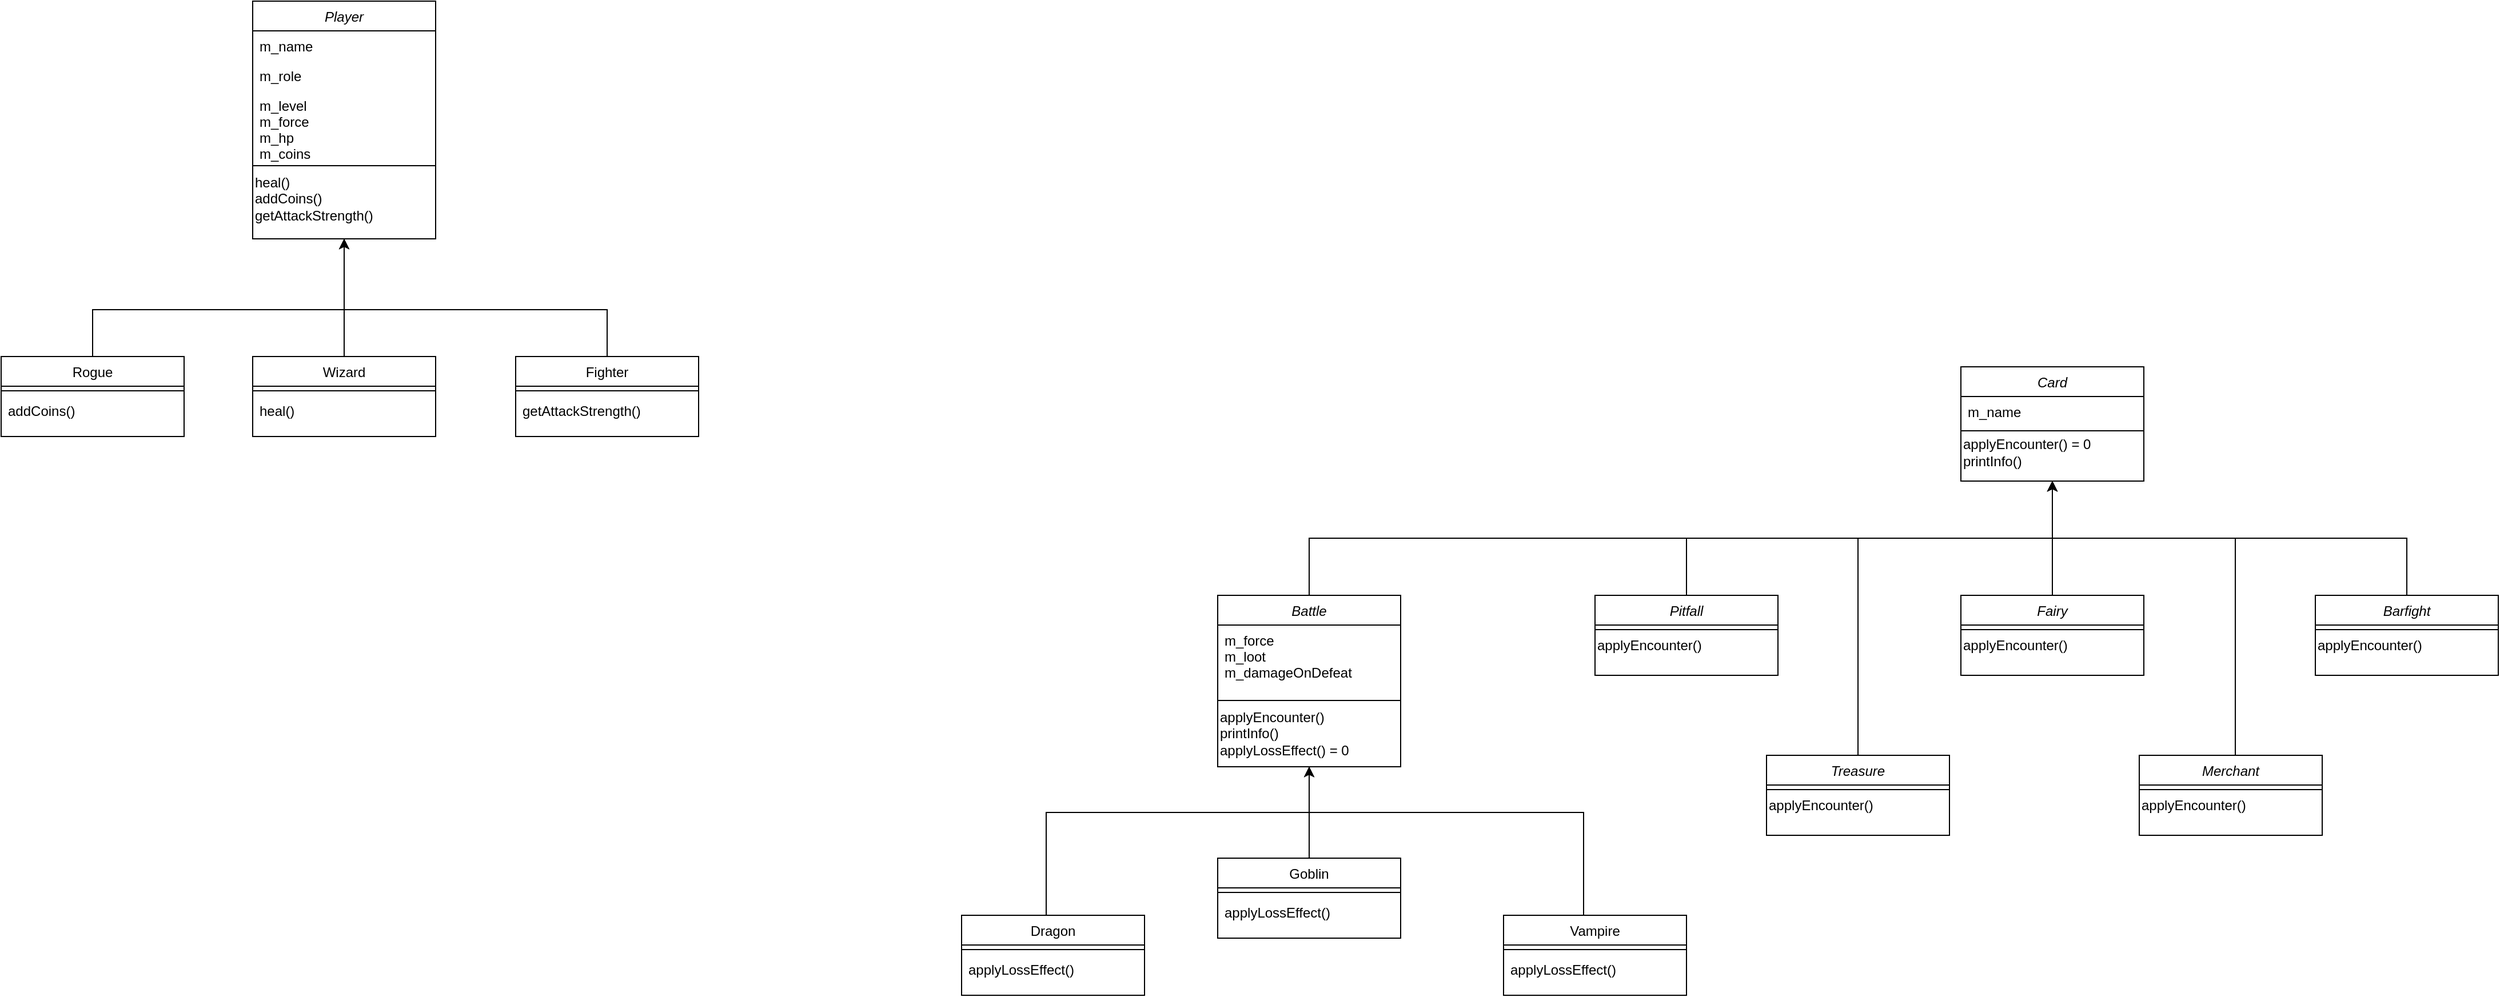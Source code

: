 <mxfile version="18.0.6" type="device"><diagram id="C5RBs43oDa-KdzZeNtuy" name="Page-1"><mxGraphModel dx="1865" dy="649" grid="1" gridSize="10" guides="1" tooltips="1" connect="1" arrows="1" fold="1" page="1" pageScale="1" pageWidth="827" pageHeight="1169" math="0" shadow="0"><root><mxCell id="WIyWlLk6GJQsqaUBKTNV-0"/><mxCell id="WIyWlLk6GJQsqaUBKTNV-1" parent="WIyWlLk6GJQsqaUBKTNV-0"/><mxCell id="zkfFHV4jXpPFQw0GAbJ--0" value="Player" style="swimlane;fontStyle=2;align=center;verticalAlign=top;childLayout=stackLayout;horizontal=1;startSize=26;horizontalStack=0;resizeParent=1;resizeLast=0;collapsible=1;marginBottom=0;rounded=0;shadow=0;strokeWidth=1;" parent="WIyWlLk6GJQsqaUBKTNV-1" vertex="1"><mxGeometry x="-470" y="50" width="160" height="208" as="geometry"><mxRectangle x="230" y="140" width="160" height="26" as="alternateBounds"/></mxGeometry></mxCell><mxCell id="zkfFHV4jXpPFQw0GAbJ--1" value="m_name" style="text;align=left;verticalAlign=top;spacingLeft=4;spacingRight=4;overflow=hidden;rotatable=0;points=[[0,0.5],[1,0.5]];portConstraint=eastwest;" parent="zkfFHV4jXpPFQw0GAbJ--0" vertex="1"><mxGeometry y="26" width="160" height="26" as="geometry"/></mxCell><mxCell id="zkfFHV4jXpPFQw0GAbJ--2" value="m_role" style="text;align=left;verticalAlign=top;spacingLeft=4;spacingRight=4;overflow=hidden;rotatable=0;points=[[0,0.5],[1,0.5]];portConstraint=eastwest;rounded=0;shadow=0;html=0;" parent="zkfFHV4jXpPFQw0GAbJ--0" vertex="1"><mxGeometry y="52" width="160" height="26" as="geometry"/></mxCell><mxCell id="zkfFHV4jXpPFQw0GAbJ--3" value="m_level&#10;m_force&#10;m_hp&#10;m_coins&#10;" style="text;align=left;verticalAlign=top;spacingLeft=4;spacingRight=4;overflow=hidden;rotatable=0;points=[[0,0.5],[1,0.5]];portConstraint=eastwest;rounded=0;shadow=0;html=0;" parent="zkfFHV4jXpPFQw0GAbJ--0" vertex="1"><mxGeometry y="78" width="160" height="62" as="geometry"/></mxCell><mxCell id="EZmwfJMDI4x0IS2ZVU02-0" value="" style="line;html=1;strokeWidth=1;align=left;verticalAlign=middle;spacingTop=-1;spacingLeft=3;spacingRight=3;rotatable=0;labelPosition=right;points=[];portConstraint=eastwest;" parent="zkfFHV4jXpPFQw0GAbJ--0" vertex="1"><mxGeometry y="140" width="160" height="8" as="geometry"/></mxCell><mxCell id="EZmwfJMDI4x0IS2ZVU02-1" value="heal()&lt;br&gt;addCoins()&lt;br&gt;getAttackStrength()&lt;br&gt;" style="text;html=1;align=left;verticalAlign=middle;resizable=0;points=[];autosize=1;strokeColor=none;fillColor=none;" parent="zkfFHV4jXpPFQw0GAbJ--0" vertex="1"><mxGeometry y="148" width="160" height="50" as="geometry"/></mxCell><mxCell id="EZmwfJMDI4x0IS2ZVU02-11" style="edgeStyle=orthogonalEdgeStyle;rounded=0;orthogonalLoop=1;jettySize=auto;html=1;entryX=0.5;entryY=1;entryDx=0;entryDy=0;" parent="WIyWlLk6GJQsqaUBKTNV-1" source="zkfFHV4jXpPFQw0GAbJ--13" target="zkfFHV4jXpPFQw0GAbJ--0" edge="1"><mxGeometry relative="1" as="geometry"/></mxCell><mxCell id="zkfFHV4jXpPFQw0GAbJ--13" value="Wizard" style="swimlane;fontStyle=0;align=center;verticalAlign=top;childLayout=stackLayout;horizontal=1;startSize=26;horizontalStack=0;resizeParent=1;resizeLast=0;collapsible=1;marginBottom=0;rounded=0;shadow=0;strokeWidth=1;" parent="WIyWlLk6GJQsqaUBKTNV-1" vertex="1"><mxGeometry x="-470" y="361" width="160" height="70" as="geometry"><mxRectangle x="340" y="380" width="170" height="26" as="alternateBounds"/></mxGeometry></mxCell><mxCell id="zkfFHV4jXpPFQw0GAbJ--15" value="" style="line;html=1;strokeWidth=1;align=left;verticalAlign=middle;spacingTop=-1;spacingLeft=3;spacingRight=3;rotatable=0;labelPosition=right;points=[];portConstraint=eastwest;" parent="zkfFHV4jXpPFQw0GAbJ--13" vertex="1"><mxGeometry y="26" width="160" height="8" as="geometry"/></mxCell><mxCell id="zkfFHV4jXpPFQw0GAbJ--14" value="heal()" style="text;align=left;verticalAlign=top;spacingLeft=4;spacingRight=4;overflow=hidden;rotatable=0;points=[[0,0.5],[1,0.5]];portConstraint=eastwest;" parent="zkfFHV4jXpPFQw0GAbJ--13" vertex="1"><mxGeometry y="34" width="160" height="26" as="geometry"/></mxCell><mxCell id="EZmwfJMDI4x0IS2ZVU02-12" style="edgeStyle=orthogonalEdgeStyle;rounded=0;orthogonalLoop=1;jettySize=auto;html=1;entryX=0.5;entryY=1;entryDx=0;entryDy=0;" parent="WIyWlLk6GJQsqaUBKTNV-1" source="EZmwfJMDI4x0IS2ZVU02-3" target="zkfFHV4jXpPFQw0GAbJ--0" edge="1"><mxGeometry relative="1" as="geometry"><Array as="points"><mxPoint x="-160" y="320"/><mxPoint x="-390" y="320"/></Array></mxGeometry></mxCell><mxCell id="EZmwfJMDI4x0IS2ZVU02-3" value="Fighter" style="swimlane;fontStyle=0;align=center;verticalAlign=top;childLayout=stackLayout;horizontal=1;startSize=26;horizontalStack=0;resizeParent=1;resizeLast=0;collapsible=1;marginBottom=0;rounded=0;shadow=0;strokeWidth=1;" parent="WIyWlLk6GJQsqaUBKTNV-1" vertex="1"><mxGeometry x="-240" y="361" width="160" height="70" as="geometry"><mxRectangle x="340" y="380" width="170" height="26" as="alternateBounds"/></mxGeometry></mxCell><mxCell id="EZmwfJMDI4x0IS2ZVU02-4" value="" style="line;html=1;strokeWidth=1;align=left;verticalAlign=middle;spacingTop=-1;spacingLeft=3;spacingRight=3;rotatable=0;labelPosition=right;points=[];portConstraint=eastwest;" parent="EZmwfJMDI4x0IS2ZVU02-3" vertex="1"><mxGeometry y="26" width="160" height="8" as="geometry"/></mxCell><mxCell id="EZmwfJMDI4x0IS2ZVU02-5" value="getAttackStrength()" style="text;align=left;verticalAlign=top;spacingLeft=4;spacingRight=4;overflow=hidden;rotatable=0;points=[[0,0.5],[1,0.5]];portConstraint=eastwest;" parent="EZmwfJMDI4x0IS2ZVU02-3" vertex="1"><mxGeometry y="34" width="160" height="26" as="geometry"/></mxCell><mxCell id="EZmwfJMDI4x0IS2ZVU02-10" style="edgeStyle=orthogonalEdgeStyle;rounded=0;orthogonalLoop=1;jettySize=auto;html=1;entryX=0.5;entryY=1;entryDx=0;entryDy=0;" parent="WIyWlLk6GJQsqaUBKTNV-1" source="EZmwfJMDI4x0IS2ZVU02-7" target="zkfFHV4jXpPFQw0GAbJ--0" edge="1"><mxGeometry relative="1" as="geometry"><Array as="points"><mxPoint x="-610" y="320"/><mxPoint x="-390" y="320"/></Array></mxGeometry></mxCell><mxCell id="EZmwfJMDI4x0IS2ZVU02-7" value="Rogue" style="swimlane;fontStyle=0;align=center;verticalAlign=top;childLayout=stackLayout;horizontal=1;startSize=26;horizontalStack=0;resizeParent=1;resizeLast=0;collapsible=1;marginBottom=0;rounded=0;shadow=0;strokeWidth=1;" parent="WIyWlLk6GJQsqaUBKTNV-1" vertex="1"><mxGeometry x="-690" y="361" width="160" height="70" as="geometry"><mxRectangle x="340" y="380" width="170" height="26" as="alternateBounds"/></mxGeometry></mxCell><mxCell id="EZmwfJMDI4x0IS2ZVU02-8" value="" style="line;html=1;strokeWidth=1;align=left;verticalAlign=middle;spacingTop=-1;spacingLeft=3;spacingRight=3;rotatable=0;labelPosition=right;points=[];portConstraint=eastwest;" parent="EZmwfJMDI4x0IS2ZVU02-7" vertex="1"><mxGeometry y="26" width="160" height="8" as="geometry"/></mxCell><mxCell id="EZmwfJMDI4x0IS2ZVU02-9" value="addCoins()" style="text;align=left;verticalAlign=top;spacingLeft=4;spacingRight=4;overflow=hidden;rotatable=0;points=[[0,0.5],[1,0.5]];portConstraint=eastwest;" parent="EZmwfJMDI4x0IS2ZVU02-7" vertex="1"><mxGeometry y="34" width="160" height="26" as="geometry"/></mxCell><mxCell id="dHxqus3_pSkuxVAbiuc6-0" value="Card" style="swimlane;fontStyle=2;align=center;verticalAlign=top;childLayout=stackLayout;horizontal=1;startSize=26;horizontalStack=0;resizeParent=1;resizeLast=0;collapsible=1;marginBottom=0;rounded=0;shadow=0;strokeWidth=1;" parent="WIyWlLk6GJQsqaUBKTNV-1" vertex="1"><mxGeometry x="1024" y="370" width="160" height="100" as="geometry"><mxRectangle x="230" y="140" width="160" height="26" as="alternateBounds"/></mxGeometry></mxCell><mxCell id="dHxqus3_pSkuxVAbiuc6-1" value="m_name" style="text;align=left;verticalAlign=top;spacingLeft=4;spacingRight=4;overflow=hidden;rotatable=0;points=[[0,0.5],[1,0.5]];portConstraint=eastwest;" parent="dHxqus3_pSkuxVAbiuc6-0" vertex="1"><mxGeometry y="26" width="160" height="26" as="geometry"/></mxCell><mxCell id="dHxqus3_pSkuxVAbiuc6-4" value="" style="line;html=1;strokeWidth=1;align=left;verticalAlign=middle;spacingTop=-1;spacingLeft=3;spacingRight=3;rotatable=0;labelPosition=right;points=[];portConstraint=eastwest;" parent="dHxqus3_pSkuxVAbiuc6-0" vertex="1"><mxGeometry y="52" width="160" height="8" as="geometry"/></mxCell><mxCell id="dHxqus3_pSkuxVAbiuc6-5" value="applyEncounter() = 0&lt;br&gt;printInfo()&lt;br&gt;" style="text;html=1;align=left;verticalAlign=middle;resizable=0;points=[];autosize=1;strokeColor=none;fillColor=none;" parent="dHxqus3_pSkuxVAbiuc6-0" vertex="1"><mxGeometry y="60" width="160" height="30" as="geometry"/></mxCell><mxCell id="dHxqus3_pSkuxVAbiuc6-26" style="edgeStyle=orthogonalEdgeStyle;rounded=0;orthogonalLoop=1;jettySize=auto;html=1;entryX=0.5;entryY=1;entryDx=0;entryDy=0;" parent="WIyWlLk6GJQsqaUBKTNV-1" source="dHxqus3_pSkuxVAbiuc6-6" target="dHxqus3_pSkuxVAbiuc6-0" edge="1"><mxGeometry relative="1" as="geometry"><Array as="points"><mxPoint x="454" y="520"/><mxPoint x="1104" y="520"/></Array></mxGeometry></mxCell><mxCell id="dHxqus3_pSkuxVAbiuc6-6" value="Battle" style="swimlane;fontStyle=2;align=center;verticalAlign=top;childLayout=stackLayout;horizontal=1;startSize=26;horizontalStack=0;resizeParent=1;resizeLast=0;collapsible=1;marginBottom=0;rounded=0;shadow=0;strokeWidth=1;" parent="WIyWlLk6GJQsqaUBKTNV-1" vertex="1"><mxGeometry x="374" y="570" width="160" height="150" as="geometry"><mxRectangle x="230" y="140" width="160" height="26" as="alternateBounds"/></mxGeometry></mxCell><mxCell id="dHxqus3_pSkuxVAbiuc6-9" value="m_force&#10;m_loot&#10;m_damageOnDefeat&#10;" style="text;align=left;verticalAlign=top;spacingLeft=4;spacingRight=4;overflow=hidden;rotatable=0;points=[[0,0.5],[1,0.5]];portConstraint=eastwest;rounded=0;shadow=0;html=0;" parent="dHxqus3_pSkuxVAbiuc6-6" vertex="1"><mxGeometry y="26" width="160" height="62" as="geometry"/></mxCell><mxCell id="dHxqus3_pSkuxVAbiuc6-10" value="" style="line;html=1;strokeWidth=1;align=left;verticalAlign=middle;spacingTop=-1;spacingLeft=3;spacingRight=3;rotatable=0;labelPosition=right;points=[];portConstraint=eastwest;" parent="dHxqus3_pSkuxVAbiuc6-6" vertex="1"><mxGeometry y="88" width="160" height="8" as="geometry"/></mxCell><mxCell id="dHxqus3_pSkuxVAbiuc6-11" value="applyEncounter()&lt;br&gt;printInfo()&lt;br&gt;applyLossEffect() = 0" style="text;html=1;align=left;verticalAlign=middle;resizable=0;points=[];autosize=1;strokeColor=none;fillColor=none;" parent="dHxqus3_pSkuxVAbiuc6-6" vertex="1"><mxGeometry y="96" width="160" height="50" as="geometry"/></mxCell><mxCell id="dHxqus3_pSkuxVAbiuc6-24" style="edgeStyle=orthogonalEdgeStyle;rounded=0;orthogonalLoop=1;jettySize=auto;html=1;entryX=0.5;entryY=1;entryDx=0;entryDy=0;" parent="WIyWlLk6GJQsqaUBKTNV-1" source="dHxqus3_pSkuxVAbiuc6-12" target="dHxqus3_pSkuxVAbiuc6-6" edge="1"><mxGeometry relative="1" as="geometry"/></mxCell><mxCell id="dHxqus3_pSkuxVAbiuc6-12" value="Goblin" style="swimlane;fontStyle=0;align=center;verticalAlign=top;childLayout=stackLayout;horizontal=1;startSize=26;horizontalStack=0;resizeParent=1;resizeLast=0;collapsible=1;marginBottom=0;rounded=0;shadow=0;strokeWidth=1;" parent="WIyWlLk6GJQsqaUBKTNV-1" vertex="1"><mxGeometry x="374" y="800" width="160" height="70" as="geometry"><mxRectangle x="340" y="380" width="170" height="26" as="alternateBounds"/></mxGeometry></mxCell><mxCell id="dHxqus3_pSkuxVAbiuc6-13" value="" style="line;html=1;strokeWidth=1;align=left;verticalAlign=middle;spacingTop=-1;spacingLeft=3;spacingRight=3;rotatable=0;labelPosition=right;points=[];portConstraint=eastwest;" parent="dHxqus3_pSkuxVAbiuc6-12" vertex="1"><mxGeometry y="26" width="160" height="8" as="geometry"/></mxCell><mxCell id="dHxqus3_pSkuxVAbiuc6-14" value="applyLossEffect()" style="text;align=left;verticalAlign=top;spacingLeft=4;spacingRight=4;overflow=hidden;rotatable=0;points=[[0,0.5],[1,0.5]];portConstraint=eastwest;" parent="dHxqus3_pSkuxVAbiuc6-12" vertex="1"><mxGeometry y="34" width="160" height="26" as="geometry"/></mxCell><mxCell id="dHxqus3_pSkuxVAbiuc6-25" style="edgeStyle=orthogonalEdgeStyle;rounded=0;orthogonalLoop=1;jettySize=auto;html=1;entryX=0.5;entryY=1;entryDx=0;entryDy=0;" parent="WIyWlLk6GJQsqaUBKTNV-1" source="dHxqus3_pSkuxVAbiuc6-15" target="dHxqus3_pSkuxVAbiuc6-6" edge="1"><mxGeometry relative="1" as="geometry"><Array as="points"><mxPoint x="224" y="760"/><mxPoint x="454" y="760"/></Array></mxGeometry></mxCell><mxCell id="dHxqus3_pSkuxVAbiuc6-15" value="Dragon" style="swimlane;fontStyle=0;align=center;verticalAlign=top;childLayout=stackLayout;horizontal=1;startSize=26;horizontalStack=0;resizeParent=1;resizeLast=0;collapsible=1;marginBottom=0;rounded=0;shadow=0;strokeWidth=1;" parent="WIyWlLk6GJQsqaUBKTNV-1" vertex="1"><mxGeometry x="150" y="850" width="160" height="70" as="geometry"><mxRectangle x="340" y="380" width="170" height="26" as="alternateBounds"/></mxGeometry></mxCell><mxCell id="dHxqus3_pSkuxVAbiuc6-16" value="" style="line;html=1;strokeWidth=1;align=left;verticalAlign=middle;spacingTop=-1;spacingLeft=3;spacingRight=3;rotatable=0;labelPosition=right;points=[];portConstraint=eastwest;" parent="dHxqus3_pSkuxVAbiuc6-15" vertex="1"><mxGeometry y="26" width="160" height="8" as="geometry"/></mxCell><mxCell id="dHxqus3_pSkuxVAbiuc6-17" value="applyLossEffect()" style="text;align=left;verticalAlign=top;spacingLeft=4;spacingRight=4;overflow=hidden;rotatable=0;points=[[0,0.5],[1,0.5]];portConstraint=eastwest;" parent="dHxqus3_pSkuxVAbiuc6-15" vertex="1"><mxGeometry y="34" width="160" height="26" as="geometry"/></mxCell><mxCell id="dHxqus3_pSkuxVAbiuc6-23" style="edgeStyle=orthogonalEdgeStyle;rounded=0;orthogonalLoop=1;jettySize=auto;html=1;entryX=0.5;entryY=1;entryDx=0;entryDy=0;" parent="WIyWlLk6GJQsqaUBKTNV-1" source="dHxqus3_pSkuxVAbiuc6-18" target="dHxqus3_pSkuxVAbiuc6-6" edge="1"><mxGeometry relative="1" as="geometry"><Array as="points"><mxPoint x="694" y="760"/><mxPoint x="454" y="760"/></Array></mxGeometry></mxCell><mxCell id="dHxqus3_pSkuxVAbiuc6-18" value="Vampire" style="swimlane;fontStyle=0;align=center;verticalAlign=top;childLayout=stackLayout;horizontal=1;startSize=26;horizontalStack=0;resizeParent=1;resizeLast=0;collapsible=1;marginBottom=0;rounded=0;shadow=0;strokeWidth=1;" parent="WIyWlLk6GJQsqaUBKTNV-1" vertex="1"><mxGeometry x="624" y="850" width="160" height="70" as="geometry"><mxRectangle x="340" y="380" width="170" height="26" as="alternateBounds"/></mxGeometry></mxCell><mxCell id="dHxqus3_pSkuxVAbiuc6-19" value="" style="line;html=1;strokeWidth=1;align=left;verticalAlign=middle;spacingTop=-1;spacingLeft=3;spacingRight=3;rotatable=0;labelPosition=right;points=[];portConstraint=eastwest;" parent="dHxqus3_pSkuxVAbiuc6-18" vertex="1"><mxGeometry y="26" width="160" height="8" as="geometry"/></mxCell><mxCell id="dHxqus3_pSkuxVAbiuc6-20" value="applyLossEffect()" style="text;align=left;verticalAlign=top;spacingLeft=4;spacingRight=4;overflow=hidden;rotatable=0;points=[[0,0.5],[1,0.5]];portConstraint=eastwest;" parent="dHxqus3_pSkuxVAbiuc6-18" vertex="1"><mxGeometry y="34" width="160" height="26" as="geometry"/></mxCell><mxCell id="SyYRC5SLQRRDL_BO5Rpk-0" style="edgeStyle=orthogonalEdgeStyle;rounded=0;orthogonalLoop=1;jettySize=auto;html=1;entryX=0.5;entryY=1;entryDx=0;entryDy=0;" edge="1" parent="WIyWlLk6GJQsqaUBKTNV-1" source="dHxqus3_pSkuxVAbiuc6-27" target="dHxqus3_pSkuxVAbiuc6-0"><mxGeometry relative="1" as="geometry"><Array as="points"><mxPoint x="784" y="520"/><mxPoint x="1104" y="520"/></Array></mxGeometry></mxCell><mxCell id="dHxqus3_pSkuxVAbiuc6-27" value="Pitfall" style="swimlane;fontStyle=2;align=center;verticalAlign=top;childLayout=stackLayout;horizontal=1;startSize=26;horizontalStack=0;resizeParent=1;resizeLast=0;collapsible=1;marginBottom=0;rounded=0;shadow=0;strokeWidth=1;" parent="WIyWlLk6GJQsqaUBKTNV-1" vertex="1"><mxGeometry x="704" y="570" width="160" height="70" as="geometry"><mxRectangle x="230" y="140" width="160" height="26" as="alternateBounds"/></mxGeometry></mxCell><mxCell id="dHxqus3_pSkuxVAbiuc6-29" value="" style="line;html=1;strokeWidth=1;align=left;verticalAlign=middle;spacingTop=-1;spacingLeft=3;spacingRight=3;rotatable=0;labelPosition=right;points=[];portConstraint=eastwest;" parent="dHxqus3_pSkuxVAbiuc6-27" vertex="1"><mxGeometry y="26" width="160" height="8" as="geometry"/></mxCell><mxCell id="dHxqus3_pSkuxVAbiuc6-30" value="applyEncounter()" style="text;html=1;align=left;verticalAlign=middle;resizable=0;points=[];autosize=1;strokeColor=none;fillColor=none;" parent="dHxqus3_pSkuxVAbiuc6-27" vertex="1"><mxGeometry y="34" width="160" height="20" as="geometry"/></mxCell><mxCell id="dHxqus3_pSkuxVAbiuc6-45" style="edgeStyle=orthogonalEdgeStyle;rounded=0;orthogonalLoop=1;jettySize=auto;html=1;entryX=0.5;entryY=1;entryDx=0;entryDy=0;" parent="WIyWlLk6GJQsqaUBKTNV-1" source="dHxqus3_pSkuxVAbiuc6-32" target="dHxqus3_pSkuxVAbiuc6-0" edge="1"><mxGeometry relative="1" as="geometry"><Array as="points"><mxPoint x="1414" y="520"/><mxPoint x="1104" y="520"/></Array></mxGeometry></mxCell><mxCell id="dHxqus3_pSkuxVAbiuc6-32" value="Barfight" style="swimlane;fontStyle=2;align=center;verticalAlign=top;childLayout=stackLayout;horizontal=1;startSize=26;horizontalStack=0;resizeParent=1;resizeLast=0;collapsible=1;marginBottom=0;rounded=0;shadow=0;strokeWidth=1;" parent="WIyWlLk6GJQsqaUBKTNV-1" vertex="1"><mxGeometry x="1334" y="570" width="160" height="70" as="geometry"><mxRectangle x="230" y="140" width="160" height="26" as="alternateBounds"/></mxGeometry></mxCell><mxCell id="dHxqus3_pSkuxVAbiuc6-33" value="" style="line;html=1;strokeWidth=1;align=left;verticalAlign=middle;spacingTop=-1;spacingLeft=3;spacingRight=3;rotatable=0;labelPosition=right;points=[];portConstraint=eastwest;" parent="dHxqus3_pSkuxVAbiuc6-32" vertex="1"><mxGeometry y="26" width="160" height="8" as="geometry"/></mxCell><mxCell id="dHxqus3_pSkuxVAbiuc6-34" value="applyEncounter()" style="text;html=1;align=left;verticalAlign=middle;resizable=0;points=[];autosize=1;strokeColor=none;fillColor=none;" parent="dHxqus3_pSkuxVAbiuc6-32" vertex="1"><mxGeometry y="34" width="160" height="20" as="geometry"/></mxCell><mxCell id="dHxqus3_pSkuxVAbiuc6-46" style="edgeStyle=orthogonalEdgeStyle;rounded=0;orthogonalLoop=1;jettySize=auto;html=1;entryX=0.5;entryY=1;entryDx=0;entryDy=0;" parent="WIyWlLk6GJQsqaUBKTNV-1" source="dHxqus3_pSkuxVAbiuc6-35" target="dHxqus3_pSkuxVAbiuc6-0" edge="1"><mxGeometry relative="1" as="geometry"/></mxCell><mxCell id="dHxqus3_pSkuxVAbiuc6-35" value="Fairy" style="swimlane;fontStyle=2;align=center;verticalAlign=top;childLayout=stackLayout;horizontal=1;startSize=26;horizontalStack=0;resizeParent=1;resizeLast=0;collapsible=1;marginBottom=0;rounded=0;shadow=0;strokeWidth=1;" parent="WIyWlLk6GJQsqaUBKTNV-1" vertex="1"><mxGeometry x="1024" y="570" width="160" height="70" as="geometry"><mxRectangle x="230" y="140" width="160" height="26" as="alternateBounds"/></mxGeometry></mxCell><mxCell id="dHxqus3_pSkuxVAbiuc6-36" value="" style="line;html=1;strokeWidth=1;align=left;verticalAlign=middle;spacingTop=-1;spacingLeft=3;spacingRight=3;rotatable=0;labelPosition=right;points=[];portConstraint=eastwest;" parent="dHxqus3_pSkuxVAbiuc6-35" vertex="1"><mxGeometry y="26" width="160" height="8" as="geometry"/></mxCell><mxCell id="dHxqus3_pSkuxVAbiuc6-37" value="applyEncounter()" style="text;html=1;align=left;verticalAlign=middle;resizable=0;points=[];autosize=1;strokeColor=none;fillColor=none;" parent="dHxqus3_pSkuxVAbiuc6-35" vertex="1"><mxGeometry y="34" width="160" height="20" as="geometry"/></mxCell><mxCell id="dHxqus3_pSkuxVAbiuc6-47" style="edgeStyle=orthogonalEdgeStyle;rounded=0;orthogonalLoop=1;jettySize=auto;html=1;entryX=0.5;entryY=1;entryDx=0;entryDy=0;" parent="WIyWlLk6GJQsqaUBKTNV-1" source="dHxqus3_pSkuxVAbiuc6-38" target="dHxqus3_pSkuxVAbiuc6-0" edge="1"><mxGeometry relative="1" as="geometry"><Array as="points"><mxPoint x="1264" y="520"/><mxPoint x="1104" y="520"/></Array></mxGeometry></mxCell><mxCell id="dHxqus3_pSkuxVAbiuc6-38" value="Merchant&#10;" style="swimlane;fontStyle=2;align=center;verticalAlign=top;childLayout=stackLayout;horizontal=1;startSize=26;horizontalStack=0;resizeParent=1;resizeLast=0;collapsible=1;marginBottom=0;rounded=0;shadow=0;strokeWidth=1;" parent="WIyWlLk6GJQsqaUBKTNV-1" vertex="1"><mxGeometry x="1180" y="710" width="160" height="70" as="geometry"><mxRectangle x="230" y="140" width="160" height="26" as="alternateBounds"/></mxGeometry></mxCell><mxCell id="dHxqus3_pSkuxVAbiuc6-39" value="" style="line;html=1;strokeWidth=1;align=left;verticalAlign=middle;spacingTop=-1;spacingLeft=3;spacingRight=3;rotatable=0;labelPosition=right;points=[];portConstraint=eastwest;" parent="dHxqus3_pSkuxVAbiuc6-38" vertex="1"><mxGeometry y="26" width="160" height="8" as="geometry"/></mxCell><mxCell id="dHxqus3_pSkuxVAbiuc6-40" value="applyEncounter()" style="text;html=1;align=left;verticalAlign=middle;resizable=0;points=[];autosize=1;strokeColor=none;fillColor=none;" parent="dHxqus3_pSkuxVAbiuc6-38" vertex="1"><mxGeometry y="34" width="160" height="20" as="geometry"/></mxCell><mxCell id="dHxqus3_pSkuxVAbiuc6-48" style="edgeStyle=orthogonalEdgeStyle;rounded=0;orthogonalLoop=1;jettySize=auto;html=1;entryX=0.5;entryY=1;entryDx=0;entryDy=0;" parent="WIyWlLk6GJQsqaUBKTNV-1" source="dHxqus3_pSkuxVAbiuc6-41" target="dHxqus3_pSkuxVAbiuc6-0" edge="1"><mxGeometry relative="1" as="geometry"><Array as="points"><mxPoint x="934" y="520"/><mxPoint x="1104" y="520"/></Array></mxGeometry></mxCell><mxCell id="dHxqus3_pSkuxVAbiuc6-41" value="Treasure" style="swimlane;fontStyle=2;align=center;verticalAlign=top;childLayout=stackLayout;horizontal=1;startSize=26;horizontalStack=0;resizeParent=1;resizeLast=0;collapsible=1;marginBottom=0;rounded=0;shadow=0;strokeWidth=1;" parent="WIyWlLk6GJQsqaUBKTNV-1" vertex="1"><mxGeometry x="854" y="710" width="160" height="70" as="geometry"><mxRectangle x="230" y="140" width="160" height="26" as="alternateBounds"/></mxGeometry></mxCell><mxCell id="dHxqus3_pSkuxVAbiuc6-42" value="" style="line;html=1;strokeWidth=1;align=left;verticalAlign=middle;spacingTop=-1;spacingLeft=3;spacingRight=3;rotatable=0;labelPosition=right;points=[];portConstraint=eastwest;" parent="dHxqus3_pSkuxVAbiuc6-41" vertex="1"><mxGeometry y="26" width="160" height="8" as="geometry"/></mxCell><mxCell id="dHxqus3_pSkuxVAbiuc6-43" value="applyEncounter()" style="text;html=1;align=left;verticalAlign=middle;resizable=0;points=[];autosize=1;strokeColor=none;fillColor=none;" parent="dHxqus3_pSkuxVAbiuc6-41" vertex="1"><mxGeometry y="34" width="160" height="20" as="geometry"/></mxCell></root></mxGraphModel></diagram></mxfile>